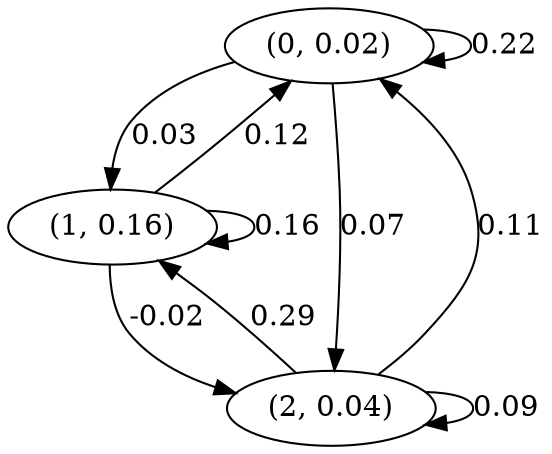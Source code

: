digraph {
    0 [ label = "(0, 0.02)" ]
    1 [ label = "(1, 0.16)" ]
    2 [ label = "(2, 0.04)" ]
    0 -> 0 [ label = "0.22" ]
    1 -> 1 [ label = "0.16" ]
    2 -> 2 [ label = "0.09" ]
    1 -> 0 [ label = "0.12" ]
    2 -> 0 [ label = "0.11" ]
    0 -> 1 [ label = "0.03" ]
    2 -> 1 [ label = "0.29" ]
    0 -> 2 [ label = "0.07" ]
    1 -> 2 [ label = "-0.02" ]
}

